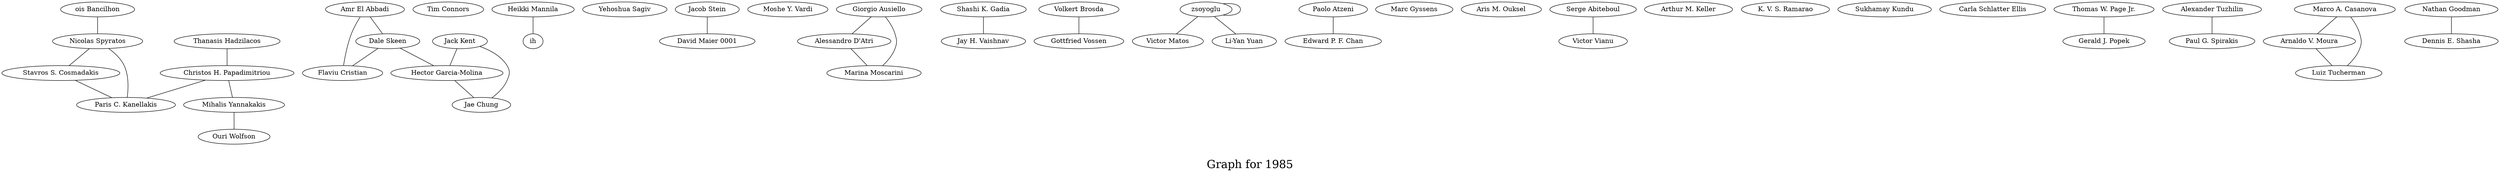 /*****
Graph for 1985
*****/

graph G {
  graph [splines=true overlap=false]
  node  [shape=ellipse, width=0.3, height=0.3]
  0 [label="ois Bancilhon"];
  1 [label="Nicolas Spyratos"];
  2 [label="Amr El Abbadi"];
  3 [label="Dale Skeen"];
  4 [label="Flaviu Cristian"];
  5 [label="Tim Connors"];
  6 [label="Thanasis Hadzilacos"];
  7 [label="Christos H. Papadimitriou"];
  8 [label="Heikki Mannila"];
  9 [label="ih"];
  10 [label="Yehoshua Sagiv"];
  11 [label="Jacob Stein"];
  12 [label="David Maier 0001"];
  13 [label="Mihalis Yannakakis"];
  14 [label="Moshe Y. Vardi"];
  15 [label="Giorgio Ausiello"];
  16 [label="Alessandro D'Atri"];
  17 [label="Marina Moscarini"];
  18 [label="Shashi K. Gadia"];
  19 [label="Jay H. Vaishnav"];
  20 [label="Volkert Brosda"];
  21 [label="Gottfried Vossen"];
  22 [label="Ouri Wolfson"];
  23 [label="zsoyoglu"];
  24 [label="Victor Matos"];
  25 [label="Jack Kent"];
  26 [label="Hector Garcia-Molina"];
  27 [label="Jae Chung"];
  28 [label="Paolo Atzeni"];
  29 [label="Edward P. F. Chan"];
  30 [label="Marc Gyssens"];
  31 [label="Aris M. Ouksel"];
  32 [label="Serge Abiteboul"];
  33 [label="Victor Vianu"];
  34 [label="Arthur M. Keller"];
  35 [label="Li-Yan Yuan"];
  36 [label="Stavros S. Cosmadakis"];
  37 [label="Paris C. Kanellakis"];
  38 [label="K. V. S. Ramarao"];
  39 [label="Sukhamay Kundu"];
  40 [label="Carla Schlatter Ellis"];
  41 [label="Thomas W. Page Jr."];
  42 [label="Gerald J. Popek"];
  43 [label="Alexander Tuzhilin"];
  44 [label="Paul G. Spirakis"];
  45 [label="Marco A. Casanova"];
  46 [label="Arnaldo V. Moura"];
  47 [label="Luiz Tucherman"];
  48 [label="Nathan Goodman"];
  49 [label="Dennis E. Shasha"];
  0 -- 1;
  1 -- 36;
  1 -- 37;
  2 -- 3;
  2 -- 4;
  3 -- 4;
  3 -- 26;
  6 -- 7;
  7 -- 13;
  7 -- 37;
  8 -- 9;
  11 -- 12;
  13 -- 22;
  15 -- 16;
  15 -- 17;
  16 -- 17;
  18 -- 19;
  20 -- 21;
  23 -- 23;
  23 -- 24;
  23 -- 35;
  25 -- 26;
  25 -- 27;
  26 -- 27;
  28 -- 29;
  32 -- 33;
  36 -- 37;
  41 -- 42;
  43 -- 44;
  45 -- 46;
  45 -- 47;
  46 -- 47;
  48 -- 49;
  label = "\nGraph for 1985\n";  fontsize=24;
}

